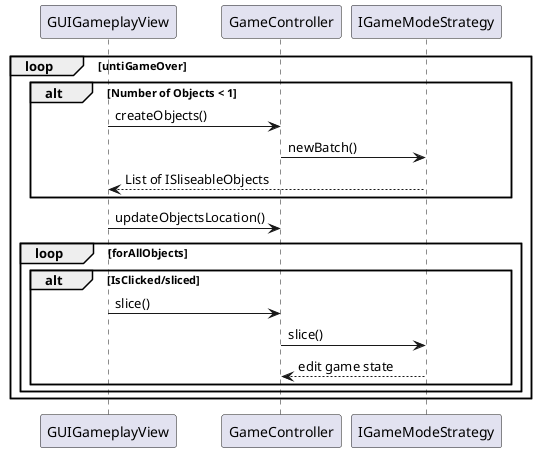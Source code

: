 @startuml

loop untiGameOver

alt Number of Objects < 1
    GUIGameplayView -> GameController: createObjects()
    GameController->IGameModeStrategy: newBatch()
    IGameModeStrategy --> GUIGameplayView: List of ISliseableObjects
end

GUIGameplayView -> GameController: updateObjectsLocation()

loop forAllObjects

alt IsClicked/sliced

    GUIGameplayView -> GameController: slice()
    GameController -> IGameModeStrategy: slice()
    IGameModeStrategy --> GameController: edit game state
end




end




end
@enduml